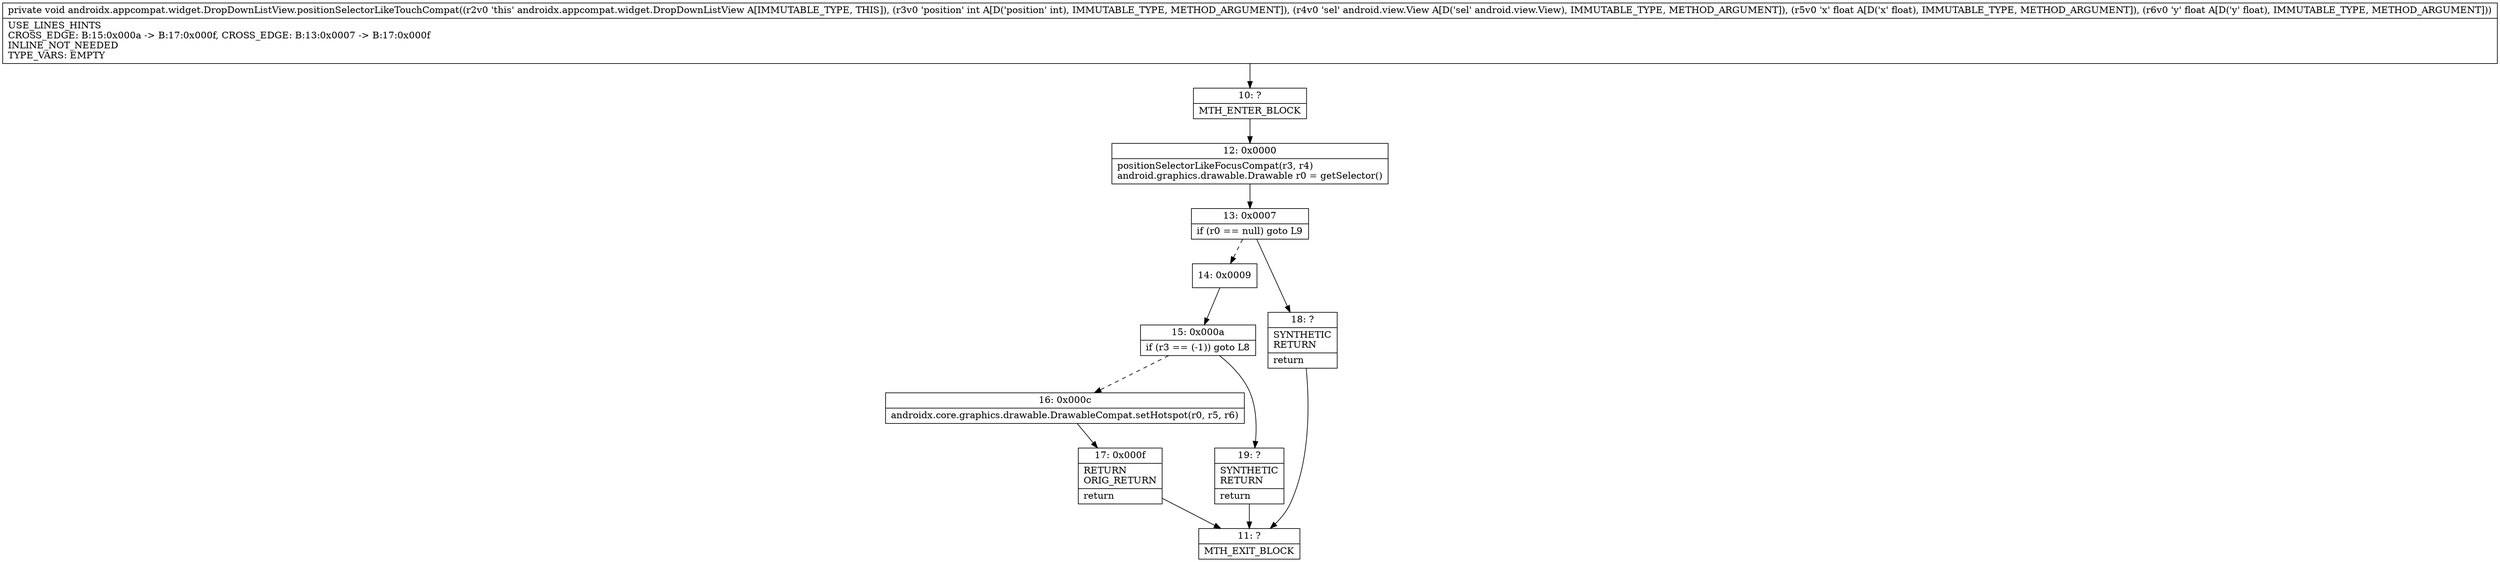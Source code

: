 digraph "CFG forandroidx.appcompat.widget.DropDownListView.positionSelectorLikeTouchCompat(ILandroid\/view\/View;FF)V" {
Node_10 [shape=record,label="{10\:\ ?|MTH_ENTER_BLOCK\l}"];
Node_12 [shape=record,label="{12\:\ 0x0000|positionSelectorLikeFocusCompat(r3, r4)\landroid.graphics.drawable.Drawable r0 = getSelector()\l}"];
Node_13 [shape=record,label="{13\:\ 0x0007|if (r0 == null) goto L9\l}"];
Node_14 [shape=record,label="{14\:\ 0x0009}"];
Node_15 [shape=record,label="{15\:\ 0x000a|if (r3 == (\-1)) goto L8\l}"];
Node_16 [shape=record,label="{16\:\ 0x000c|androidx.core.graphics.drawable.DrawableCompat.setHotspot(r0, r5, r6)\l}"];
Node_17 [shape=record,label="{17\:\ 0x000f|RETURN\lORIG_RETURN\l|return\l}"];
Node_11 [shape=record,label="{11\:\ ?|MTH_EXIT_BLOCK\l}"];
Node_19 [shape=record,label="{19\:\ ?|SYNTHETIC\lRETURN\l|return\l}"];
Node_18 [shape=record,label="{18\:\ ?|SYNTHETIC\lRETURN\l|return\l}"];
MethodNode[shape=record,label="{private void androidx.appcompat.widget.DropDownListView.positionSelectorLikeTouchCompat((r2v0 'this' androidx.appcompat.widget.DropDownListView A[IMMUTABLE_TYPE, THIS]), (r3v0 'position' int A[D('position' int), IMMUTABLE_TYPE, METHOD_ARGUMENT]), (r4v0 'sel' android.view.View A[D('sel' android.view.View), IMMUTABLE_TYPE, METHOD_ARGUMENT]), (r5v0 'x' float A[D('x' float), IMMUTABLE_TYPE, METHOD_ARGUMENT]), (r6v0 'y' float A[D('y' float), IMMUTABLE_TYPE, METHOD_ARGUMENT]))  | USE_LINES_HINTS\lCROSS_EDGE: B:15:0x000a \-\> B:17:0x000f, CROSS_EDGE: B:13:0x0007 \-\> B:17:0x000f\lINLINE_NOT_NEEDED\lTYPE_VARS: EMPTY\l}"];
MethodNode -> Node_10;Node_10 -> Node_12;
Node_12 -> Node_13;
Node_13 -> Node_14[style=dashed];
Node_13 -> Node_18;
Node_14 -> Node_15;
Node_15 -> Node_16[style=dashed];
Node_15 -> Node_19;
Node_16 -> Node_17;
Node_17 -> Node_11;
Node_19 -> Node_11;
Node_18 -> Node_11;
}

